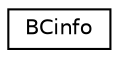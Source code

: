 digraph "Graphical Class Hierarchy"
{
  edge [fontname="Helvetica",fontsize="10",labelfontname="Helvetica",labelfontsize="10"];
  node [fontname="Helvetica",fontsize="10",shape=record];
  rankdir="LR";
  Node0 [label="BCinfo",height=0.2,width=0.4,color="black", fillcolor="white", style="filled",URL="$struct_b_cinfo.html"];
}
